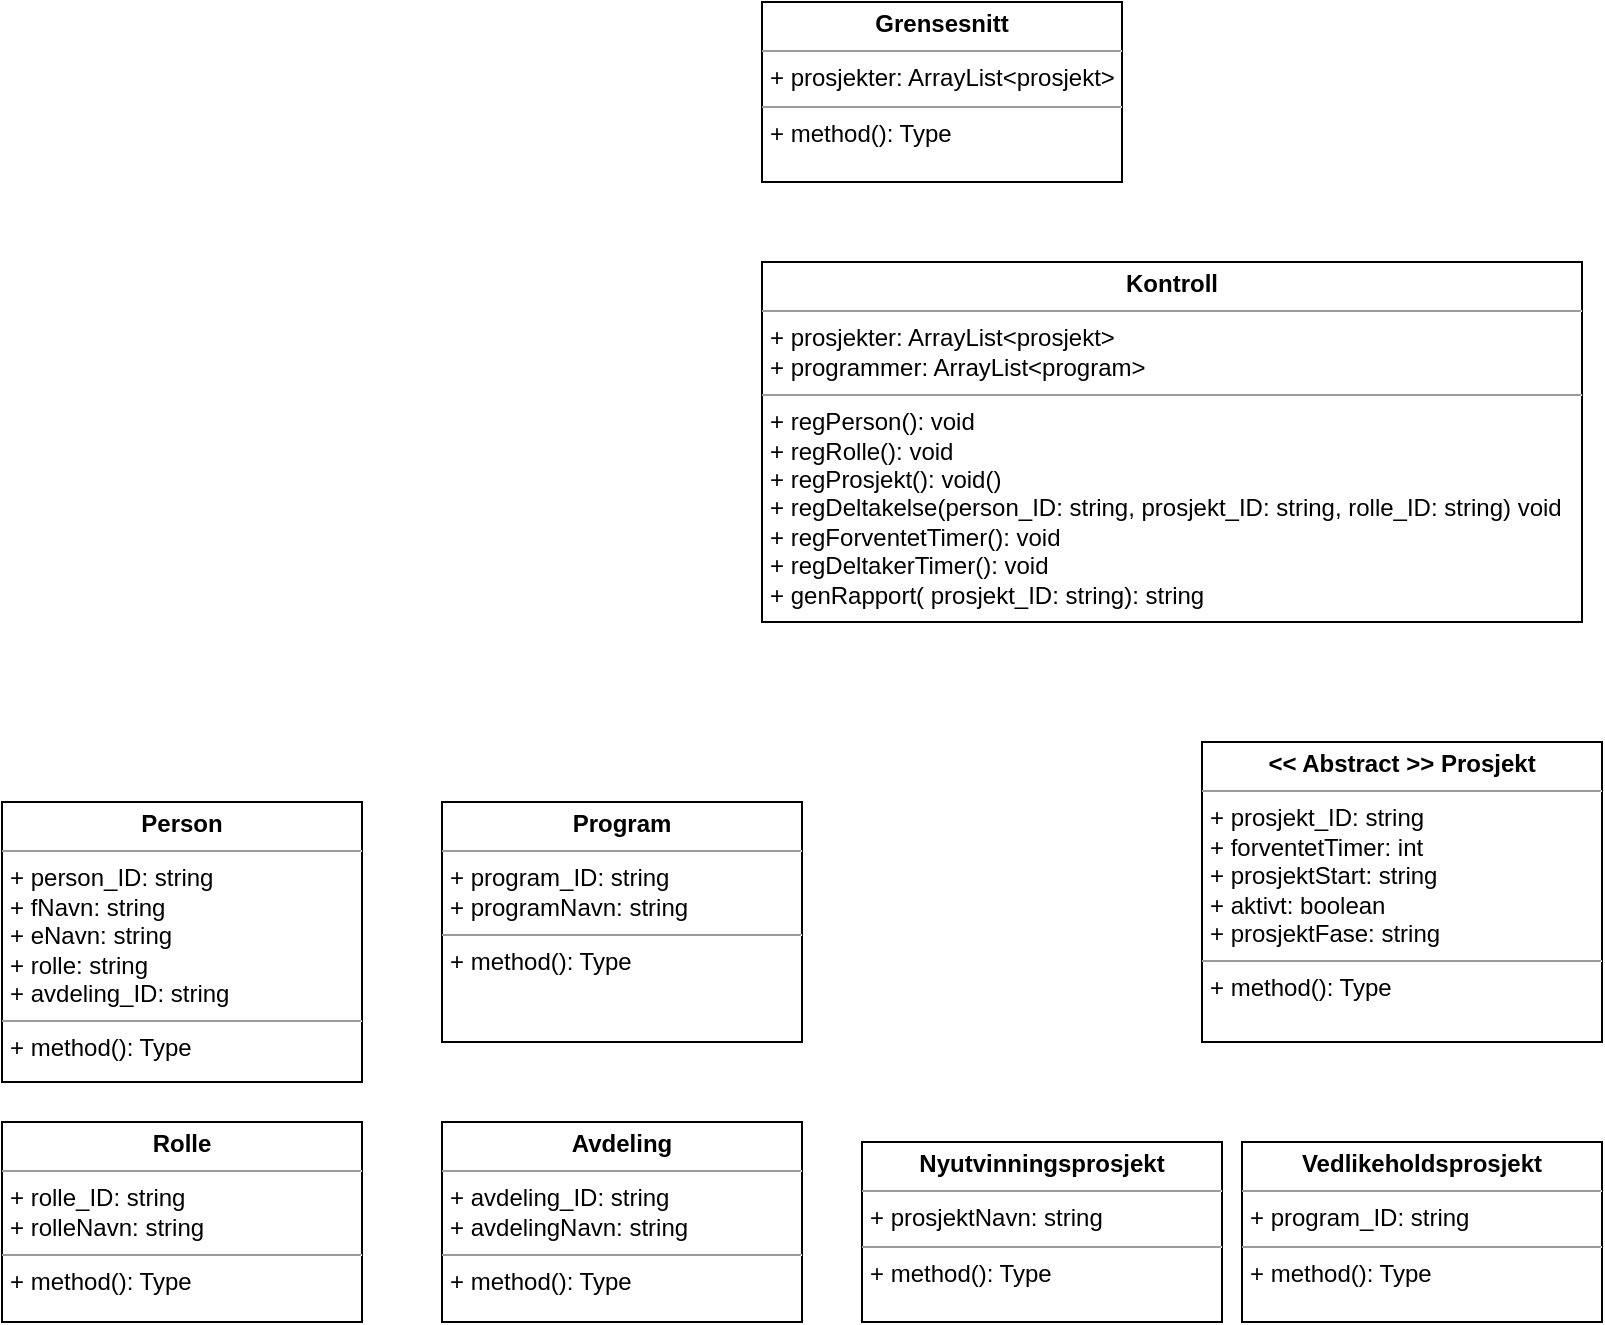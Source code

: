 <mxfile version="16.6.3" type="device"><diagram id="C5RBs43oDa-KdzZeNtuy" name="Page-1"><mxGraphModel dx="1186" dy="740" grid="1" gridSize="10" guides="1" tooltips="1" connect="1" arrows="1" fold="1" page="1" pageScale="1" pageWidth="827" pageHeight="1169" math="0" shadow="0"><root><mxCell id="WIyWlLk6GJQsqaUBKTNV-0"/><mxCell id="WIyWlLk6GJQsqaUBKTNV-1" parent="WIyWlLk6GJQsqaUBKTNV-0"/><mxCell id="uLGM2kWKuqdfarR8DEUa-0" value="&lt;p style=&quot;margin: 0px ; margin-top: 4px ; text-align: center&quot;&gt;&lt;b&gt;&amp;lt;&amp;lt; Abstract &amp;gt;&amp;gt; Prosjekt&lt;/b&gt;&lt;/p&gt;&lt;hr size=&quot;1&quot;&gt;&lt;p style=&quot;margin: 0px ; margin-left: 4px&quot;&gt;&lt;span&gt;+ prosjekt_ID: string&lt;/span&gt;&lt;br&gt;&lt;/p&gt;&lt;p style=&quot;margin: 0px ; margin-left: 4px&quot;&gt;&lt;span&gt;+ forventetTimer: int&lt;/span&gt;&lt;/p&gt;&lt;p style=&quot;margin: 0px ; margin-left: 4px&quot;&gt;&lt;span&gt;+ prosjektStart: string&lt;/span&gt;&lt;/p&gt;&lt;p style=&quot;margin: 0px ; margin-left: 4px&quot;&gt;&lt;span&gt;+ aktivt: boolean&lt;/span&gt;&lt;/p&gt;&lt;p style=&quot;margin: 0px ; margin-left: 4px&quot;&gt;&lt;span&gt;+ prosjektFase: string&lt;/span&gt;&lt;/p&gt;&lt;hr size=&quot;1&quot;&gt;&lt;p style=&quot;margin: 0px ; margin-left: 4px&quot;&gt;+ method(): Type&lt;/p&gt;" style="verticalAlign=top;align=left;overflow=fill;fontSize=12;fontFamily=Helvetica;html=1;" parent="WIyWlLk6GJQsqaUBKTNV-1" vertex="1"><mxGeometry x="620" y="400" width="200" height="150" as="geometry"/></mxCell><mxCell id="uLGM2kWKuqdfarR8DEUa-1" value="&lt;p style=&quot;margin: 0px ; margin-top: 4px ; text-align: center&quot;&gt;&lt;b&gt;Nyutvinningsprosjekt&lt;/b&gt;&lt;/p&gt;&lt;hr size=&quot;1&quot;&gt;&lt;p style=&quot;margin: 0px ; margin-left: 4px&quot;&gt;+ prosjektNavn: string&lt;/p&gt;&lt;hr size=&quot;1&quot;&gt;&lt;p style=&quot;margin: 0px ; margin-left: 4px&quot;&gt;+ method(): Type&lt;/p&gt;" style="verticalAlign=top;align=left;overflow=fill;fontSize=12;fontFamily=Helvetica;html=1;" parent="WIyWlLk6GJQsqaUBKTNV-1" vertex="1"><mxGeometry x="450" y="600" width="180" height="90" as="geometry"/></mxCell><mxCell id="uLGM2kWKuqdfarR8DEUa-2" value="&lt;p style=&quot;margin: 0px ; margin-top: 4px ; text-align: center&quot;&gt;&lt;b&gt;Kontroll&lt;/b&gt;&lt;/p&gt;&lt;hr size=&quot;1&quot;&gt;&lt;p style=&quot;margin: 0px ; margin-left: 4px&quot;&gt;+ prosjekter: ArrayList&amp;lt;prosjekt&amp;gt;&lt;/p&gt;&lt;p style=&quot;margin: 0px ; margin-left: 4px&quot;&gt;+ programmer: ArrayList&amp;lt;program&amp;gt;&lt;/p&gt;&lt;hr size=&quot;1&quot;&gt;&lt;p style=&quot;margin: 0px ; margin-left: 4px&quot;&gt;+ regPerson(): void&lt;/p&gt;&lt;p style=&quot;margin: 0px ; margin-left: 4px&quot;&gt;+ regRolle(): void&lt;/p&gt;&lt;p style=&quot;margin: 0px ; margin-left: 4px&quot;&gt;+ regProsjekt(): void()&lt;/p&gt;&lt;p style=&quot;margin: 0px ; margin-left: 4px&quot;&gt;+ regDeltakelse(person_ID: string, prosjekt_ID: string, rolle_ID: string) void&lt;/p&gt;&lt;p style=&quot;margin: 0px ; margin-left: 4px&quot;&gt;+ regForventetTimer(): void&lt;/p&gt;&lt;p style=&quot;margin: 0px ; margin-left: 4px&quot;&gt;+ regDeltakerTimer(): void&lt;/p&gt;&lt;p style=&quot;margin: 0px ; margin-left: 4px&quot;&gt;+ genRapport( prosjekt_ID: string): string&lt;/p&gt;&lt;p style=&quot;margin: 0px ; margin-left: 4px&quot;&gt;&lt;br&gt;&lt;/p&gt;" style="verticalAlign=top;align=left;overflow=fill;fontSize=12;fontFamily=Helvetica;html=1;" parent="WIyWlLk6GJQsqaUBKTNV-1" vertex="1"><mxGeometry x="400" y="160" width="410" height="180" as="geometry"/></mxCell><mxCell id="uLGM2kWKuqdfarR8DEUa-3" value="&lt;p style=&quot;margin: 0px ; margin-top: 4px ; text-align: center&quot;&gt;&lt;b&gt;Vedlikeholdsprosjekt&lt;/b&gt;&lt;/p&gt;&lt;hr size=&quot;1&quot;&gt;&lt;p style=&quot;margin: 0px ; margin-left: 4px&quot;&gt;+ program_ID: string&lt;/p&gt;&lt;hr size=&quot;1&quot;&gt;&lt;p style=&quot;margin: 0px ; margin-left: 4px&quot;&gt;+ method(): Type&lt;/p&gt;" style="verticalAlign=top;align=left;overflow=fill;fontSize=12;fontFamily=Helvetica;html=1;" parent="WIyWlLk6GJQsqaUBKTNV-1" vertex="1"><mxGeometry x="640" y="600" width="180" height="90" as="geometry"/></mxCell><mxCell id="uLGM2kWKuqdfarR8DEUa-4" value="&lt;p style=&quot;margin: 0px ; margin-top: 4px ; text-align: center&quot;&gt;&lt;b&gt;Grensesnitt&lt;/b&gt;&lt;/p&gt;&lt;hr size=&quot;1&quot;&gt;&lt;p style=&quot;margin: 0px ; margin-left: 4px&quot;&gt;+ prosjekter: ArrayList&amp;lt;prosjekt&amp;gt;&lt;/p&gt;&lt;hr size=&quot;1&quot;&gt;&lt;p style=&quot;margin: 0px ; margin-left: 4px&quot;&gt;+ method(): Type&lt;/p&gt;" style="verticalAlign=top;align=left;overflow=fill;fontSize=12;fontFamily=Helvetica;html=1;" parent="WIyWlLk6GJQsqaUBKTNV-1" vertex="1"><mxGeometry x="400" y="30" width="180" height="90" as="geometry"/></mxCell><mxCell id="uLGM2kWKuqdfarR8DEUa-5" value="&lt;p style=&quot;margin: 0px ; margin-top: 4px ; text-align: center&quot;&gt;&lt;b&gt;Person&lt;/b&gt;&lt;/p&gt;&lt;hr size=&quot;1&quot;&gt;&lt;p style=&quot;margin: 0px ; margin-left: 4px&quot;&gt;+ person_ID: string&lt;/p&gt;&lt;p style=&quot;margin: 0px ; margin-left: 4px&quot;&gt;+ fNavn: string&lt;br&gt;+ eNavn: string&lt;/p&gt;&lt;p style=&quot;margin: 0px ; margin-left: 4px&quot;&gt;+ rolle: string&lt;/p&gt;&lt;p style=&quot;margin: 0px ; margin-left: 4px&quot;&gt;+ avdeling_ID: string&lt;/p&gt;&lt;hr size=&quot;1&quot;&gt;&lt;p style=&quot;margin: 0px ; margin-left: 4px&quot;&gt;+ method(): Type&lt;/p&gt;" style="verticalAlign=top;align=left;overflow=fill;fontSize=12;fontFamily=Helvetica;html=1;" parent="WIyWlLk6GJQsqaUBKTNV-1" vertex="1"><mxGeometry x="20" y="430" width="180" height="140" as="geometry"/></mxCell><mxCell id="uLGM2kWKuqdfarR8DEUa-6" value="&lt;p style=&quot;margin: 0px ; margin-top: 4px ; text-align: center&quot;&gt;&lt;b&gt;Program&lt;/b&gt;&lt;/p&gt;&lt;hr size=&quot;1&quot;&gt;&lt;p style=&quot;margin: 0px ; margin-left: 4px&quot;&gt;+ program_ID: string&lt;/p&gt;&lt;p style=&quot;margin: 0px ; margin-left: 4px&quot;&gt;+ programNavn: string&lt;/p&gt;&lt;hr size=&quot;1&quot;&gt;&lt;p style=&quot;margin: 0px ; margin-left: 4px&quot;&gt;+ method(): Type&lt;/p&gt;" style="verticalAlign=top;align=left;overflow=fill;fontSize=12;fontFamily=Helvetica;html=1;" parent="WIyWlLk6GJQsqaUBKTNV-1" vertex="1"><mxGeometry x="240" y="430" width="180" height="120" as="geometry"/></mxCell><mxCell id="uLGM2kWKuqdfarR8DEUa-7" value="&lt;p style=&quot;margin: 0px ; margin-top: 4px ; text-align: center&quot;&gt;&lt;b&gt;Rolle&lt;/b&gt;&lt;/p&gt;&lt;hr size=&quot;1&quot;&gt;&lt;p style=&quot;margin: 0px ; margin-left: 4px&quot;&gt;+ rolle_ID: string&lt;/p&gt;&lt;p style=&quot;margin: 0px ; margin-left: 4px&quot;&gt;+ rolleNavn: string&lt;/p&gt;&lt;hr size=&quot;1&quot;&gt;&lt;p style=&quot;margin: 0px ; margin-left: 4px&quot;&gt;+ method(): Type&lt;/p&gt;" style="verticalAlign=top;align=left;overflow=fill;fontSize=12;fontFamily=Helvetica;html=1;" parent="WIyWlLk6GJQsqaUBKTNV-1" vertex="1"><mxGeometry x="20" y="590" width="180" height="100" as="geometry"/></mxCell><mxCell id="uLGM2kWKuqdfarR8DEUa-8" value="&lt;p style=&quot;margin: 0px ; margin-top: 4px ; text-align: center&quot;&gt;&lt;b&gt;Avdeling&lt;/b&gt;&lt;/p&gt;&lt;hr size=&quot;1&quot;&gt;&lt;p style=&quot;margin: 0px ; margin-left: 4px&quot;&gt;+ avdeling_ID: string&lt;/p&gt;&lt;p style=&quot;margin: 0px ; margin-left: 4px&quot;&gt;+ avdelingNavn: string&lt;/p&gt;&lt;hr size=&quot;1&quot;&gt;&lt;p style=&quot;margin: 0px ; margin-left: 4px&quot;&gt;+ method(): Type&lt;/p&gt;" style="verticalAlign=top;align=left;overflow=fill;fontSize=12;fontFamily=Helvetica;html=1;" parent="WIyWlLk6GJQsqaUBKTNV-1" vertex="1"><mxGeometry x="240" y="590" width="180" height="100" as="geometry"/></mxCell></root></mxGraphModel></diagram></mxfile>